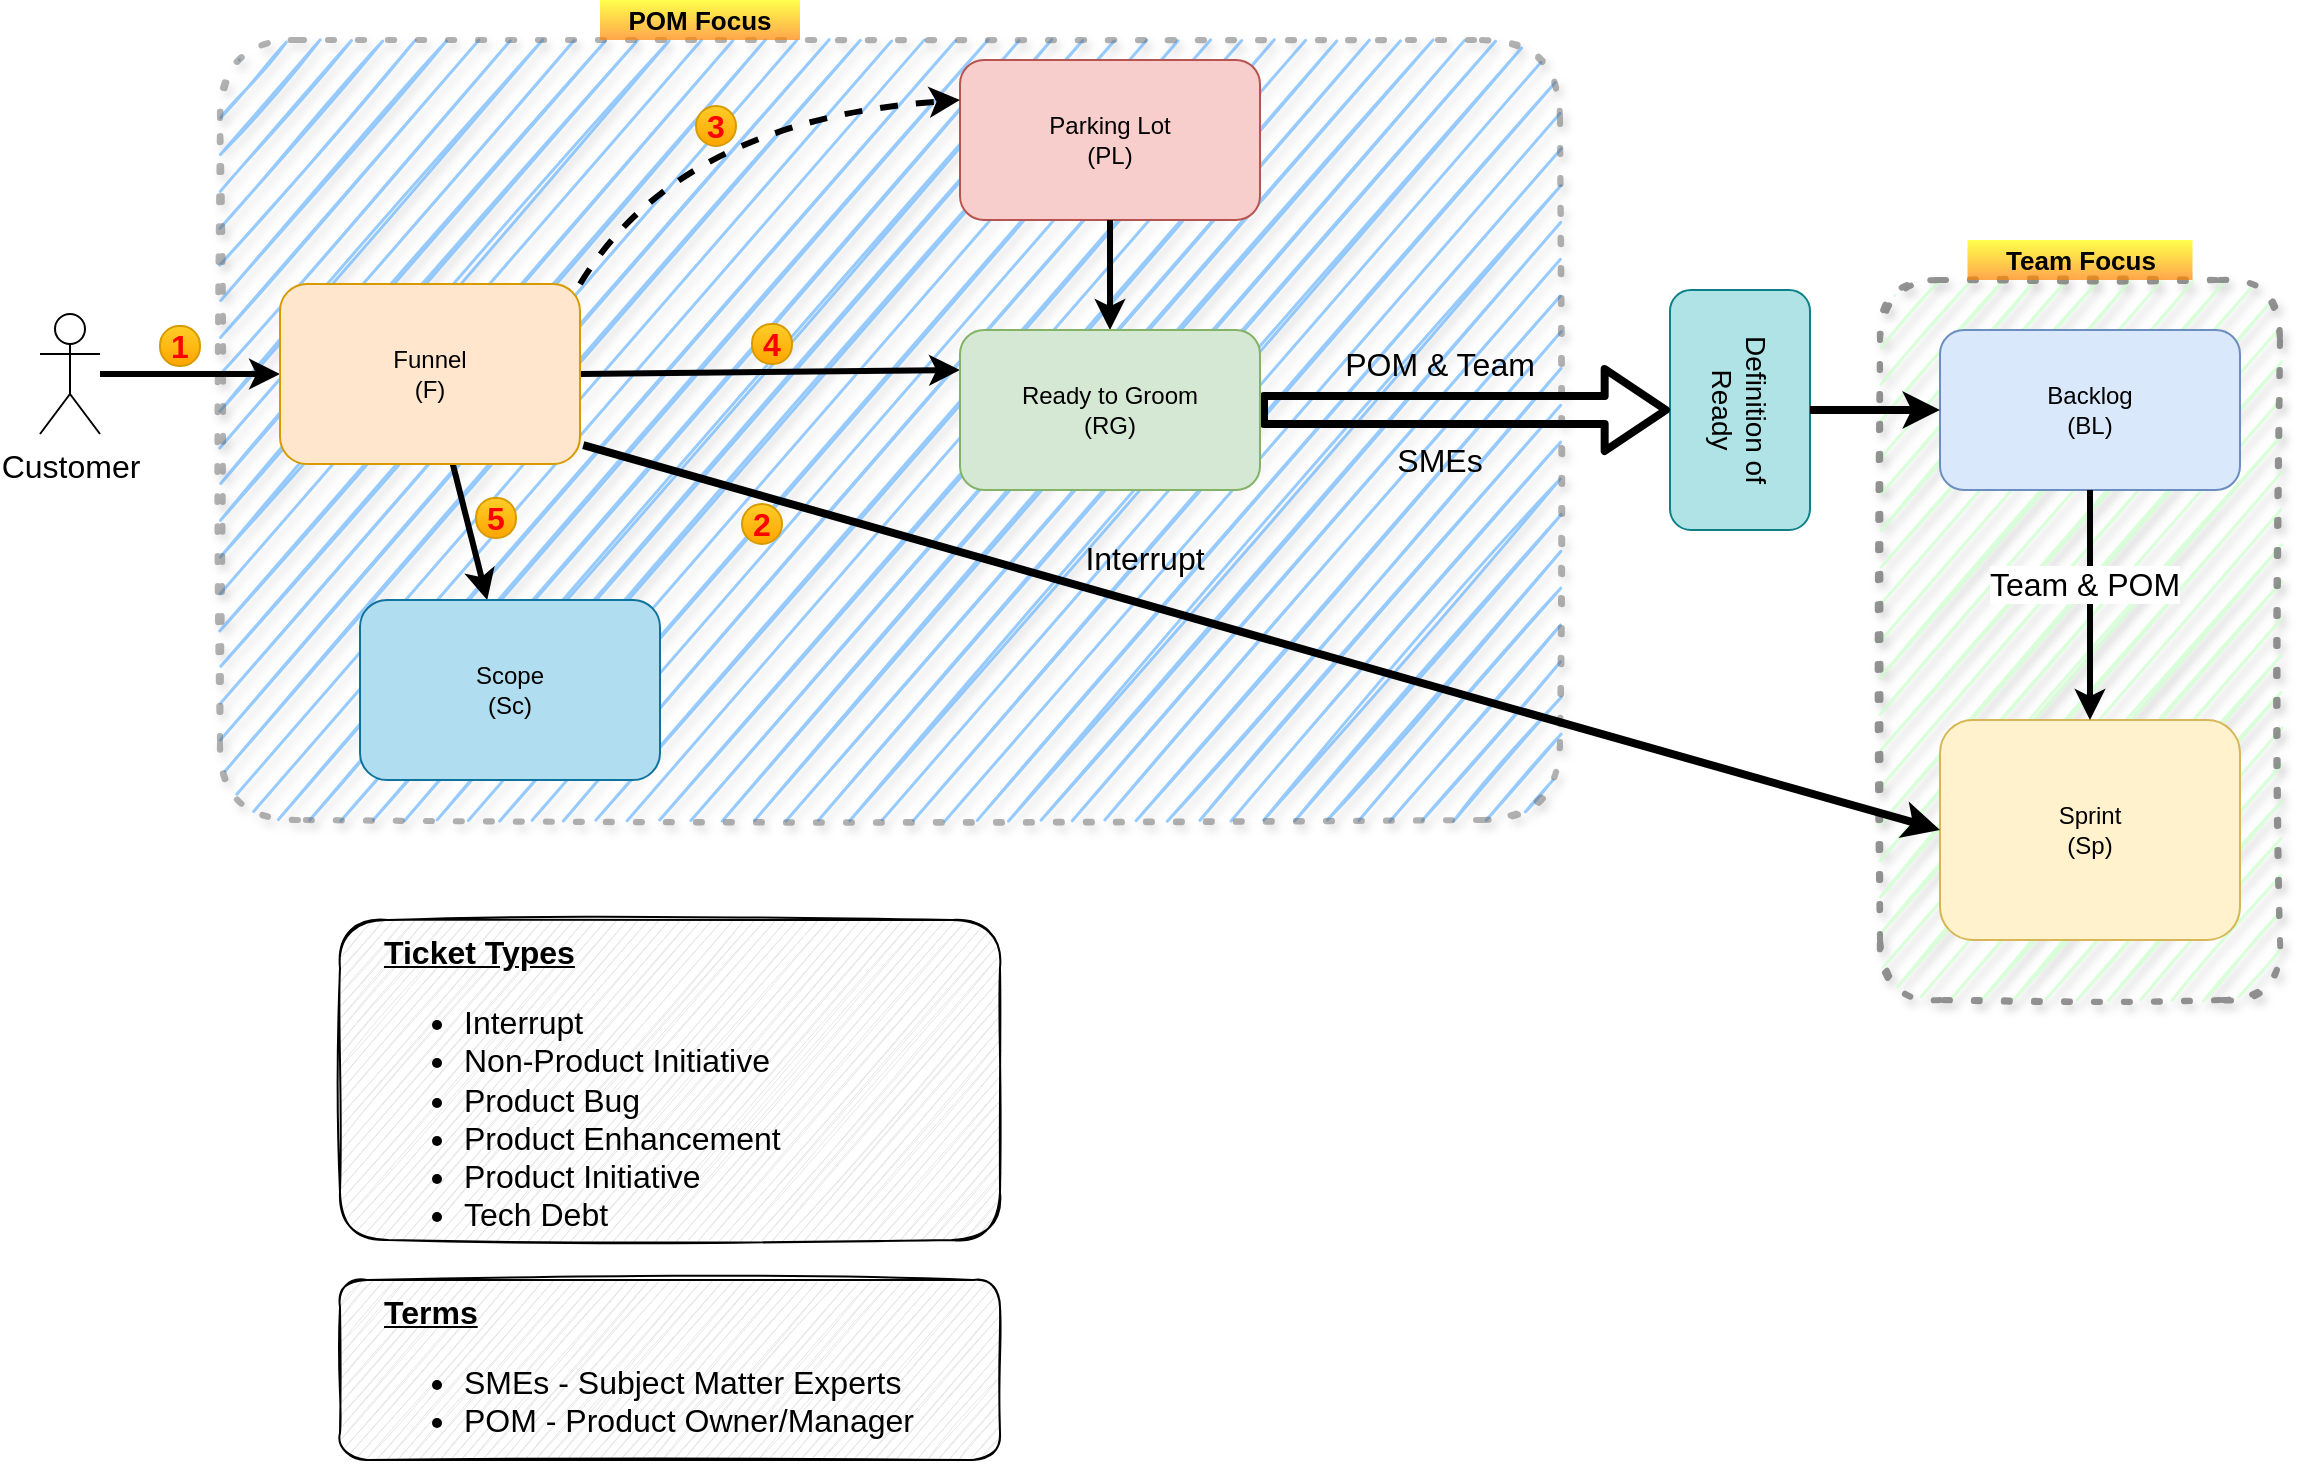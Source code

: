 <mxfile version="13.7.6" type="github">
  <diagram id="-Uzkl90RU2_1hvd23aKB" name="Page-1">
    <mxGraphModel dx="1950" dy="843" grid="1" gridSize="10" guides="1" tooltips="1" connect="1" arrows="1" fold="1" page="1" pageScale="1" pageWidth="850" pageHeight="1100" math="0" shadow="0">
      <root>
        <mxCell id="0" />
        <mxCell id="1" parent="0" />
        <mxCell id="7wn4WAuL4QtyOJo-zdiJ-19" value="" style="rounded=1;whiteSpace=wrap;html=1;fontSize=16;align=left;dashed=1;dashPattern=1 4;strokeWidth=3;strokeColor=#666666;fontColor=#333333;shadow=1;glass=0;sketch=1;opacity=70;fillColor=#CCFFCC;" parent="1" vertex="1">
          <mxGeometry x="700" y="190" width="200" height="360" as="geometry" />
        </mxCell>
        <mxCell id="7wn4WAuL4QtyOJo-zdiJ-18" value="" style="rounded=1;whiteSpace=wrap;html=1;fontSize=16;align=left;dashed=1;arcSize=10;strokeWidth=3;dashPattern=1 4;shadow=1;glass=0;sketch=1;opacity=50;strokeColor=#666666;fillColor=#3399FF;" parent="1" vertex="1">
          <mxGeometry x="-130" y="70" width="670" height="390" as="geometry" />
        </mxCell>
        <mxCell id="7wn4WAuL4QtyOJo-zdiJ-1" value="Parking Lot&lt;br&gt;(PL)" style="rounded=1;whiteSpace=wrap;html=1;fillColor=#f8cecc;strokeColor=#b85450;" parent="1" vertex="1">
          <mxGeometry x="240" y="80" width="150" height="80" as="geometry" />
        </mxCell>
        <mxCell id="7wn4WAuL4QtyOJo-zdiJ-6" value="" style="endArrow=classic;html=1;entryX=0.5;entryY=0;entryDx=0;entryDy=0;exitX=0.5;exitY=1;exitDx=0;exitDy=0;strokeWidth=3;" parent="1" source="7wn4WAuL4QtyOJo-zdiJ-1" target="7wn4WAuL4QtyOJo-zdiJ-3" edge="1">
          <mxGeometry width="50" height="50" relative="1" as="geometry">
            <mxPoint x="125" y="200" as="sourcePoint" />
            <mxPoint x="175" y="150" as="targetPoint" />
          </mxGeometry>
        </mxCell>
        <mxCell id="7wn4WAuL4QtyOJo-zdiJ-7" value="" style="endArrow=classic;html=1;entryX=0;entryY=0.25;entryDx=0;entryDy=0;strokeWidth=3;exitX=1;exitY=0.5;exitDx=0;exitDy=0;" parent="1" source="7wn4WAuL4QtyOJo-zdiJ-2" target="7wn4WAuL4QtyOJo-zdiJ-3" edge="1">
          <mxGeometry width="50" height="50" relative="1" as="geometry">
            <mxPoint x="170" y="332" as="sourcePoint" />
            <mxPoint x="194.1" y="323.76" as="targetPoint" />
          </mxGeometry>
        </mxCell>
        <mxCell id="7wn4WAuL4QtyOJo-zdiJ-8" value="Backlog&lt;br&gt;(BL)" style="rounded=1;whiteSpace=wrap;html=1;fillColor=#dae8fc;strokeColor=#6c8ebf;" parent="1" vertex="1">
          <mxGeometry x="730" y="215" width="150" height="80" as="geometry" />
        </mxCell>
        <mxCell id="7wn4WAuL4QtyOJo-zdiJ-10" value="Sprint&lt;br&gt;(Sp)" style="rounded=1;whiteSpace=wrap;html=1;fillColor=#fff2cc;strokeColor=#d6b656;" parent="1" vertex="1">
          <mxGeometry x="730" y="410" width="150" height="110" as="geometry" />
        </mxCell>
        <mxCell id="7wn4WAuL4QtyOJo-zdiJ-13" value="" style="endArrow=classic;html=1;exitX=0.5;exitY=1;exitDx=0;exitDy=0;strokeWidth=3;" parent="1" source="7wn4WAuL4QtyOJo-zdiJ-8" edge="1">
          <mxGeometry width="50" height="50" relative="1" as="geometry">
            <mxPoint x="804.5" y="320" as="sourcePoint" />
            <mxPoint x="805" y="410" as="targetPoint" />
          </mxGeometry>
        </mxCell>
        <mxCell id="7wn4WAuL4QtyOJo-zdiJ-14" value="Team &amp;amp; POM" style="edgeLabel;html=1;align=center;verticalAlign=middle;resizable=0;points=[];fontSize=16;" parent="7wn4WAuL4QtyOJo-zdiJ-13" vertex="1" connectable="0">
          <mxGeometry x="-0.18" y="-3" relative="1" as="geometry">
            <mxPoint as="offset" />
          </mxGeometry>
        </mxCell>
        <mxCell id="7wn4WAuL4QtyOJo-zdiJ-16" value="&lt;b&gt;&lt;u&gt;Ticket Types&lt;br&gt;&lt;/u&gt;&lt;/b&gt;&lt;ul&gt;&lt;li&gt;Interrupt&lt;/li&gt;&lt;li&gt;&lt;span&gt;Non-Product Initiative&lt;/span&gt;&lt;br&gt;&lt;/li&gt;&lt;li&gt;Product Bug&lt;/li&gt;&lt;li&gt;Product Enhancement&lt;/li&gt;&lt;li&gt;Product Initiative&lt;/li&gt;&lt;li&gt;Tech Debt&lt;br&gt;&lt;/li&gt;&lt;/ul&gt;" style="text;html=1;align=left;verticalAlign=top;whiteSpace=wrap;rounded=1;fontSize=16;strokeColor=#000000;strokeWidth=1;shadow=0;sketch=1;fillColor=#E6E6E6;spacingLeft=20;" parent="1" vertex="1">
          <mxGeometry x="-70" y="510" width="330" height="160" as="geometry" />
        </mxCell>
        <mxCell id="7wn4WAuL4QtyOJo-zdiJ-20" value="POM Focus" style="text;html=1;align=center;verticalAlign=middle;whiteSpace=wrap;rounded=0;dashed=1;fontSize=13;gradientColor=#FF8000;fillColor=#FFFF00;opacity=70;fontStyle=1" parent="1" vertex="1">
          <mxGeometry x="60" y="50" width="100" height="20" as="geometry" />
        </mxCell>
        <mxCell id="7wn4WAuL4QtyOJo-zdiJ-23" value="Team Focus" style="text;html=1;align=center;verticalAlign=middle;whiteSpace=wrap;rounded=0;dashed=1;fontSize=13;gradientColor=#FF8000;fillColor=#FFFF00;opacity=70;fontStyle=1" parent="1" vertex="1">
          <mxGeometry x="743.75" y="170" width="112.5" height="20" as="geometry" />
        </mxCell>
        <mxCell id="3Ph6vXDSA6lr-be47Azb-3" value="&lt;span&gt;&lt;font style=&quot;font-size: 14px&quot;&gt;Definition of Ready&lt;/font&gt;&lt;/span&gt;" style="rounded=1;whiteSpace=wrap;html=1;fillColor=#b0e3e6;rotation=90;strokeColor=#0e8088;" vertex="1" parent="1">
          <mxGeometry x="570" y="220" width="120" height="70" as="geometry" />
        </mxCell>
        <mxCell id="3Ph6vXDSA6lr-be47Azb-12" value="" style="shape=flexArrow;endArrow=classic;html=1;strokeWidth=4;entryX=0.5;entryY=1;entryDx=0;entryDy=0;endWidth=23;endSize=8.89;width=11;exitX=1;exitY=0.5;exitDx=0;exitDy=0;" edge="1" parent="1" source="7wn4WAuL4QtyOJo-zdiJ-3" target="3Ph6vXDSA6lr-be47Azb-3">
          <mxGeometry width="50" height="50" relative="1" as="geometry">
            <mxPoint x="370" y="255" as="sourcePoint" />
            <mxPoint x="400" y="215" as="targetPoint" />
          </mxGeometry>
        </mxCell>
        <mxCell id="3Ph6vXDSA6lr-be47Azb-13" value="" style="endArrow=classic;html=1;strokeWidth=4;entryX=0;entryY=0.5;entryDx=0;entryDy=0;exitX=0.5;exitY=0;exitDx=0;exitDy=0;" edge="1" parent="1" source="3Ph6vXDSA6lr-be47Azb-3" target="7wn4WAuL4QtyOJo-zdiJ-8">
          <mxGeometry width="50" height="50" relative="1" as="geometry">
            <mxPoint x="680" y="260" as="sourcePoint" />
            <mxPoint x="710" y="210" as="targetPoint" />
          </mxGeometry>
        </mxCell>
        <mxCell id="7wn4WAuL4QtyOJo-zdiJ-3" value="Ready to Groom&lt;br&gt;(RG)" style="rounded=1;whiteSpace=wrap;html=1;fillColor=#d5e8d4;strokeColor=#82b366;" parent="1" vertex="1">
          <mxGeometry x="240" y="215" width="150" height="80" as="geometry" />
        </mxCell>
        <mxCell id="3Ph6vXDSA6lr-be47Azb-14" value="POM &amp;amp; Team" style="text;html=1;strokeColor=none;fillColor=none;align=center;verticalAlign=middle;whiteSpace=wrap;rounded=0;fontSize=16;" vertex="1" parent="1">
          <mxGeometry x="425" y="222" width="110" height="20" as="geometry" />
        </mxCell>
        <mxCell id="3Ph6vXDSA6lr-be47Azb-15" value="SMEs" style="text;html=1;strokeColor=none;fillColor=none;align=center;verticalAlign=middle;whiteSpace=wrap;rounded=0;fontSize=16;" vertex="1" parent="1">
          <mxGeometry x="425" y="270" width="110" height="20" as="geometry" />
        </mxCell>
        <mxCell id="3Ph6vXDSA6lr-be47Azb-16" value="&lt;b&gt;&lt;u&gt;Terms&lt;br&gt;&lt;/u&gt;&lt;/b&gt;&lt;ul&gt;&lt;li&gt;SMEs - Subject Matter Experts&lt;/li&gt;&lt;li&gt;POM - Product Owner/Manager&lt;/li&gt;&lt;/ul&gt;" style="text;html=1;align=left;verticalAlign=top;whiteSpace=wrap;rounded=1;fontSize=16;strokeColor=#000000;strokeWidth=1;shadow=0;sketch=1;fillColor=#E6E6E6;spacingLeft=20;" vertex="1" parent="1">
          <mxGeometry x="-70" y="690" width="330" height="90" as="geometry" />
        </mxCell>
        <mxCell id="3Ph6vXDSA6lr-be47Azb-17" value="" style="endArrow=classic;html=1;strokeColor=#000000;strokeWidth=3;fontSize=16;entryX=0;entryY=0.5;entryDx=0;entryDy=0;" edge="1" parent="1" source="3Ph6vXDSA6lr-be47Azb-20" target="7wn4WAuL4QtyOJo-zdiJ-2">
          <mxGeometry width="50" height="50" relative="1" as="geometry">
            <mxPoint x="-70" y="370" as="sourcePoint" />
            <mxPoint x="20" y="370" as="targetPoint" />
          </mxGeometry>
        </mxCell>
        <mxCell id="3Ph6vXDSA6lr-be47Azb-20" value="Customer" style="shape=umlActor;verticalLabelPosition=bottom;verticalAlign=top;html=1;outlineConnect=0;rounded=1;fillColor=none;fontSize=16;" vertex="1" parent="1">
          <mxGeometry x="-220" y="207" width="30" height="60" as="geometry" />
        </mxCell>
        <mxCell id="3Ph6vXDSA6lr-be47Azb-39" value="&lt;font color=&quot;#ff0000&quot;&gt;4&lt;/font&gt;" style="text;html=1;fillColor=#ffcd28;align=center;verticalAlign=middle;whiteSpace=wrap;rounded=1;fontSize=16;fontStyle=1;strokeColor=#d79b00;gradientColor=#ffa500;fontColor=#990000;arcSize=48;" vertex="1" parent="1">
          <mxGeometry x="136" y="212" width="20" height="20" as="geometry" />
        </mxCell>
        <mxCell id="3Ph6vXDSA6lr-be47Azb-58" style="orthogonalLoop=1;jettySize=auto;html=1;strokeColor=#000000;strokeWidth=3;fontSize=13;fontColor=#990000;" edge="1" parent="1" source="7wn4WAuL4QtyOJo-zdiJ-2" target="3Ph6vXDSA6lr-be47Azb-57">
          <mxGeometry relative="1" as="geometry" />
        </mxCell>
        <mxCell id="7wn4WAuL4QtyOJo-zdiJ-2" value="Funnel&lt;br&gt;(F)" style="rounded=1;whiteSpace=wrap;html=1;fillColor=#ffe6cc;strokeColor=#d79b00;verticalAlign=middle;" parent="1" vertex="1">
          <mxGeometry x="-100" y="192" width="150" height="90" as="geometry" />
        </mxCell>
        <mxCell id="3Ph6vXDSA6lr-be47Azb-45" value="&lt;font color=&quot;#ff0000&quot;&gt;1&lt;/font&gt;" style="text;html=1;fillColor=#ffcd28;align=center;verticalAlign=middle;whiteSpace=wrap;rounded=1;fontSize=16;fontStyle=1;strokeColor=#d79b00;gradientColor=#ffa500;fontColor=#990000;arcSize=48;" vertex="1" parent="1">
          <mxGeometry x="-160" y="213" width="20" height="20" as="geometry" />
        </mxCell>
        <mxCell id="3Ph6vXDSA6lr-be47Azb-46" value="&lt;font color=&quot;#ff0000&quot;&gt;3&lt;/font&gt;" style="text;html=1;fillColor=#ffcd28;align=center;verticalAlign=middle;whiteSpace=wrap;rounded=1;fontSize=16;fontStyle=1;strokeColor=#d79b00;gradientColor=#ffa500;fontColor=#990000;arcSize=50;" vertex="1" parent="1">
          <mxGeometry x="108" y="103" width="20" height="20" as="geometry" />
        </mxCell>
        <mxCell id="7wn4WAuL4QtyOJo-zdiJ-11" value="" style="endArrow=classic;html=1;entryX=0;entryY=0.5;entryDx=0;entryDy=0;exitX=1.011;exitY=0.895;exitDx=0;exitDy=0;strokeWidth=4;exitPerimeter=0;" parent="1" source="7wn4WAuL4QtyOJo-zdiJ-2" target="7wn4WAuL4QtyOJo-zdiJ-10" edge="1">
          <mxGeometry width="50" height="50" relative="1" as="geometry">
            <mxPoint x="220" y="350" as="sourcePoint" />
            <mxPoint x="290" y="330" as="targetPoint" />
          </mxGeometry>
        </mxCell>
        <mxCell id="7wn4WAuL4QtyOJo-zdiJ-12" value="Interrupt" style="edgeLabel;html=1;align=center;verticalAlign=middle;resizable=0;points=[];fontSize=16;labelBackgroundColor=none;" parent="7wn4WAuL4QtyOJo-zdiJ-11" vertex="1" connectable="0">
          <mxGeometry x="-0.18" y="-3" relative="1" as="geometry">
            <mxPoint x="2.63" y="-25.23" as="offset" />
          </mxGeometry>
        </mxCell>
        <mxCell id="3Ph6vXDSA6lr-be47Azb-36" value="&lt;font color=&quot;#ff0000&quot;&gt;2&lt;/font&gt;" style="text;html=1;fillColor=#ffcd28;align=center;verticalAlign=middle;whiteSpace=wrap;rounded=1;fontSize=16;fontStyle=1;strokeColor=#d79b00;gradientColor=#ffa500;fontColor=#990000;arcSize=50;" vertex="1" parent="1">
          <mxGeometry x="131" y="302" width="20" height="20" as="geometry" />
        </mxCell>
        <mxCell id="3Ph6vXDSA6lr-be47Azb-21" value="" style="endArrow=classic;html=1;strokeColor=#000000;strokeWidth=3;fontSize=16;entryX=0;entryY=0.25;entryDx=0;entryDy=0;curved=1;dashed=1;exitX=1;exitY=0;exitDx=0;exitDy=0;" edge="1" parent="1" source="7wn4WAuL4QtyOJo-zdiJ-2" target="7wn4WAuL4QtyOJo-zdiJ-1">
          <mxGeometry width="50" height="50" relative="1" as="geometry">
            <mxPoint x="150" y="345" as="sourcePoint" />
            <mxPoint x="200" y="295" as="targetPoint" />
            <Array as="points">
              <mxPoint x="100" y="110" />
            </Array>
          </mxGeometry>
        </mxCell>
        <mxCell id="3Ph6vXDSA6lr-be47Azb-57" value="Scope&lt;br&gt;(Sc)" style="rounded=1;whiteSpace=wrap;html=1;fillColor=#b1ddf0;strokeColor=#10739e;verticalAlign=middle;" vertex="1" parent="1">
          <mxGeometry x="-60" y="350" width="150" height="90" as="geometry" />
        </mxCell>
        <mxCell id="3Ph6vXDSA6lr-be47Azb-59" value="&lt;font color=&quot;#ff0000&quot;&gt;5&lt;/font&gt;" style="text;html=1;fillColor=#ffcd28;align=center;verticalAlign=middle;whiteSpace=wrap;rounded=1;fontSize=16;fontStyle=1;strokeColor=#d79b00;gradientColor=#ffa500;fontColor=#990000;arcSize=48;" vertex="1" parent="1">
          <mxGeometry x="-2" y="299" width="20" height="20" as="geometry" />
        </mxCell>
      </root>
    </mxGraphModel>
  </diagram>
</mxfile>

